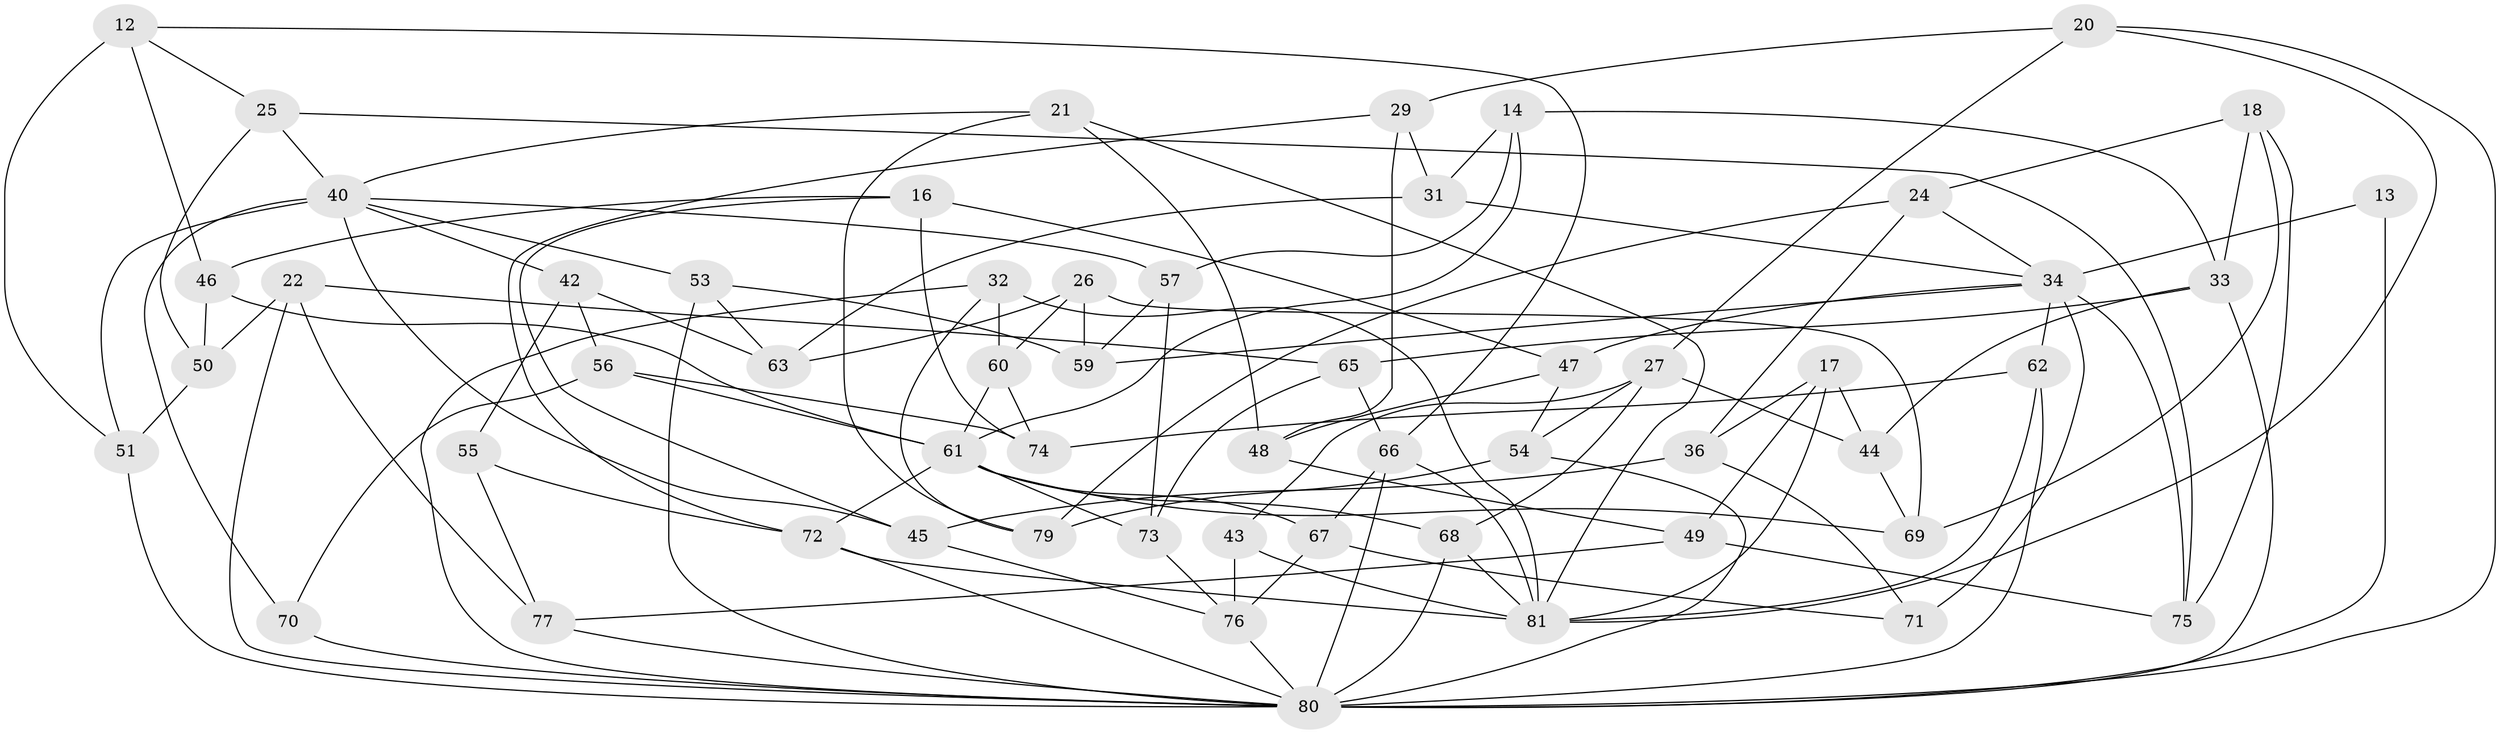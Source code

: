 // original degree distribution, {4: 1.0}
// Generated by graph-tools (version 1.1) at 2025/02/03/04/25 22:02:20]
// undirected, 56 vertices, 126 edges
graph export_dot {
graph [start="1"]
  node [color=gray90,style=filled];
  12;
  13;
  14;
  16;
  17;
  18;
  20;
  21;
  22;
  24;
  25;
  26;
  27 [super="+1"];
  29;
  31;
  32;
  33 [super="+28"];
  34 [super="+3+10"];
  36;
  40 [super="+8+19"];
  42;
  43 [super="+37"];
  44;
  45;
  46;
  47;
  48;
  49;
  50;
  51;
  53;
  54;
  55;
  56;
  57;
  59;
  60;
  61 [super="+11+23+35"];
  62;
  63;
  65;
  66 [super="+30"];
  67 [super="+5"];
  68;
  69;
  70;
  71;
  72 [super="+39"];
  73;
  74;
  75;
  76 [super="+58"];
  77;
  79;
  80 [super="+7+52+9+64+41"];
  81 [super="+38+78"];
  12 -- 66;
  12 -- 51;
  12 -- 25;
  12 -- 46;
  13 -- 34 [weight=2];
  13 -- 80 [weight=2];
  14 -- 33;
  14 -- 57;
  14 -- 31;
  14 -- 61;
  16 -- 46;
  16 -- 47;
  16 -- 74;
  16 -- 45;
  17 -- 49;
  17 -- 36;
  17 -- 44;
  17 -- 81;
  18 -- 33;
  18 -- 69;
  18 -- 24;
  18 -- 75;
  20 -- 29;
  20 -- 27;
  20 -- 81;
  20 -- 80;
  21 -- 40;
  21 -- 48;
  21 -- 79;
  21 -- 81;
  22 -- 65;
  22 -- 77;
  22 -- 50;
  22 -- 80;
  24 -- 36;
  24 -- 79;
  24 -- 34;
  25 -- 75;
  25 -- 50;
  25 -- 40;
  26 -- 59;
  26 -- 60;
  26 -- 69;
  26 -- 63;
  27 -- 44;
  27 -- 54;
  27 -- 43 [weight=2];
  27 -- 68;
  29 -- 31;
  29 -- 48;
  29 -- 72;
  31 -- 63;
  31 -- 34;
  32 -- 60;
  32 -- 79;
  32 -- 81;
  32 -- 80;
  33 -- 80 [weight=2];
  33 -- 65;
  33 -- 44;
  34 -- 47;
  34 -- 71 [weight=2];
  34 -- 59;
  34 -- 75;
  34 -- 62;
  36 -- 45;
  36 -- 71;
  40 -- 51;
  40 -- 42;
  40 -- 53;
  40 -- 45;
  40 -- 70;
  40 -- 57;
  42 -- 55;
  42 -- 63;
  42 -- 56;
  43 -- 76 [weight=2];
  43 -- 81 [weight=2];
  44 -- 69;
  45 -- 76;
  46 -- 50;
  46 -- 61;
  47 -- 48;
  47 -- 54;
  48 -- 49;
  49 -- 75;
  49 -- 77;
  50 -- 51;
  51 -- 80;
  53 -- 80;
  53 -- 63;
  53 -- 59;
  54 -- 79;
  54 -- 80;
  55 -- 77;
  55 -- 72 [weight=2];
  56 -- 74;
  56 -- 70;
  56 -- 61;
  57 -- 73;
  57 -- 59;
  60 -- 74;
  60 -- 61;
  61 -- 68;
  61 -- 67 [weight=2];
  61 -- 72;
  61 -- 69;
  61 -- 73;
  62 -- 74;
  62 -- 80;
  62 -- 81;
  65 -- 73;
  65 -- 66;
  66 -- 67 [weight=2];
  66 -- 81;
  66 -- 80;
  67 -- 71;
  67 -- 76;
  68 -- 81;
  68 -- 80;
  70 -- 80 [weight=2];
  72 -- 81;
  72 -- 80;
  73 -- 76;
  76 -- 80;
  77 -- 80;
}
